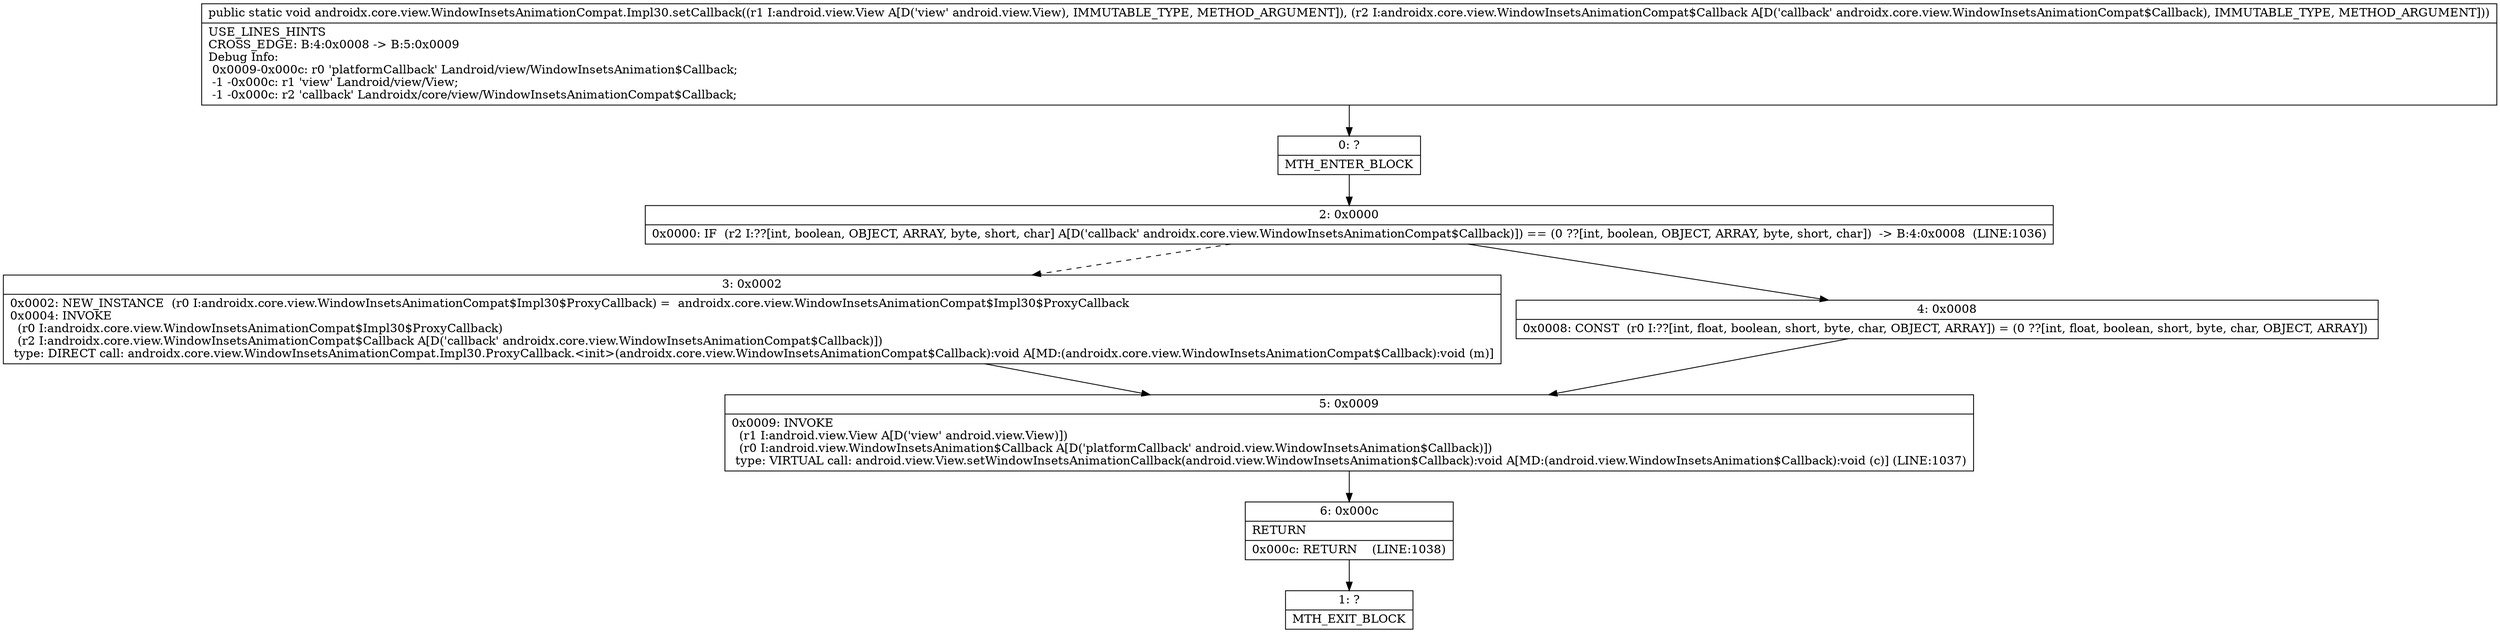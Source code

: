 digraph "CFG forandroidx.core.view.WindowInsetsAnimationCompat.Impl30.setCallback(Landroid\/view\/View;Landroidx\/core\/view\/WindowInsetsAnimationCompat$Callback;)V" {
Node_0 [shape=record,label="{0\:\ ?|MTH_ENTER_BLOCK\l}"];
Node_2 [shape=record,label="{2\:\ 0x0000|0x0000: IF  (r2 I:??[int, boolean, OBJECT, ARRAY, byte, short, char] A[D('callback' androidx.core.view.WindowInsetsAnimationCompat$Callback)]) == (0 ??[int, boolean, OBJECT, ARRAY, byte, short, char])  \-\> B:4:0x0008  (LINE:1036)\l}"];
Node_3 [shape=record,label="{3\:\ 0x0002|0x0002: NEW_INSTANCE  (r0 I:androidx.core.view.WindowInsetsAnimationCompat$Impl30$ProxyCallback) =  androidx.core.view.WindowInsetsAnimationCompat$Impl30$ProxyCallback \l0x0004: INVOKE  \l  (r0 I:androidx.core.view.WindowInsetsAnimationCompat$Impl30$ProxyCallback)\l  (r2 I:androidx.core.view.WindowInsetsAnimationCompat$Callback A[D('callback' androidx.core.view.WindowInsetsAnimationCompat$Callback)])\l type: DIRECT call: androidx.core.view.WindowInsetsAnimationCompat.Impl30.ProxyCallback.\<init\>(androidx.core.view.WindowInsetsAnimationCompat$Callback):void A[MD:(androidx.core.view.WindowInsetsAnimationCompat$Callback):void (m)]\l}"];
Node_5 [shape=record,label="{5\:\ 0x0009|0x0009: INVOKE  \l  (r1 I:android.view.View A[D('view' android.view.View)])\l  (r0 I:android.view.WindowInsetsAnimation$Callback A[D('platformCallback' android.view.WindowInsetsAnimation$Callback)])\l type: VIRTUAL call: android.view.View.setWindowInsetsAnimationCallback(android.view.WindowInsetsAnimation$Callback):void A[MD:(android.view.WindowInsetsAnimation$Callback):void (c)] (LINE:1037)\l}"];
Node_6 [shape=record,label="{6\:\ 0x000c|RETURN\l|0x000c: RETURN    (LINE:1038)\l}"];
Node_1 [shape=record,label="{1\:\ ?|MTH_EXIT_BLOCK\l}"];
Node_4 [shape=record,label="{4\:\ 0x0008|0x0008: CONST  (r0 I:??[int, float, boolean, short, byte, char, OBJECT, ARRAY]) = (0 ??[int, float, boolean, short, byte, char, OBJECT, ARRAY]) \l}"];
MethodNode[shape=record,label="{public static void androidx.core.view.WindowInsetsAnimationCompat.Impl30.setCallback((r1 I:android.view.View A[D('view' android.view.View), IMMUTABLE_TYPE, METHOD_ARGUMENT]), (r2 I:androidx.core.view.WindowInsetsAnimationCompat$Callback A[D('callback' androidx.core.view.WindowInsetsAnimationCompat$Callback), IMMUTABLE_TYPE, METHOD_ARGUMENT]))  | USE_LINES_HINTS\lCROSS_EDGE: B:4:0x0008 \-\> B:5:0x0009\lDebug Info:\l  0x0009\-0x000c: r0 'platformCallback' Landroid\/view\/WindowInsetsAnimation$Callback;\l  \-1 \-0x000c: r1 'view' Landroid\/view\/View;\l  \-1 \-0x000c: r2 'callback' Landroidx\/core\/view\/WindowInsetsAnimationCompat$Callback;\l}"];
MethodNode -> Node_0;Node_0 -> Node_2;
Node_2 -> Node_3[style=dashed];
Node_2 -> Node_4;
Node_3 -> Node_5;
Node_5 -> Node_6;
Node_6 -> Node_1;
Node_4 -> Node_5;
}

